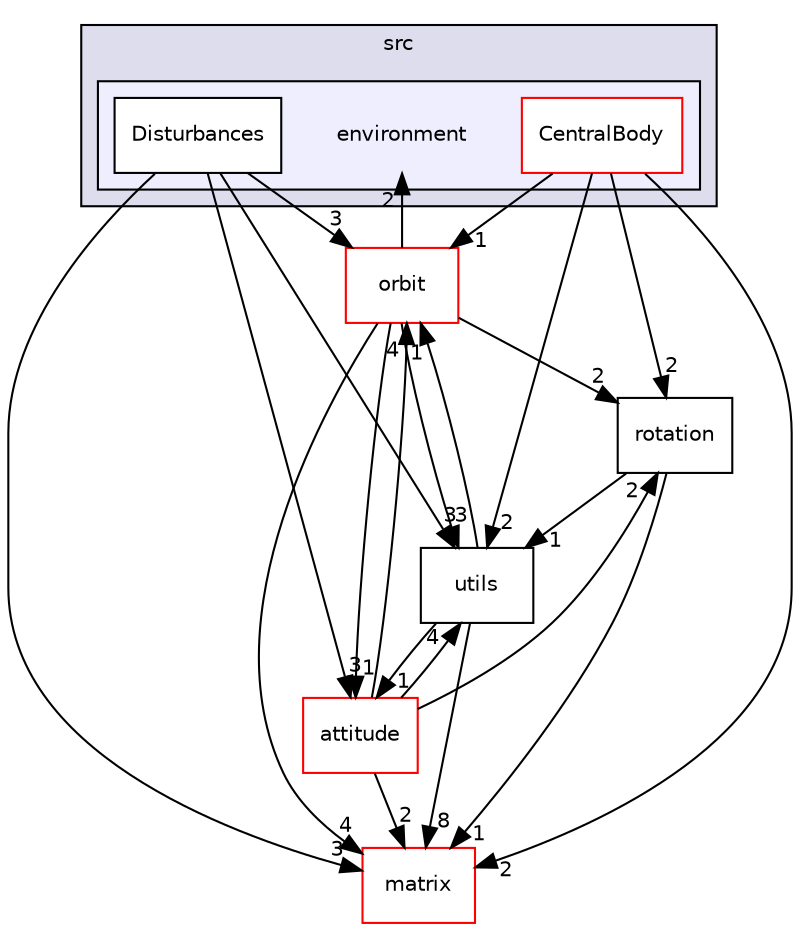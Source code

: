 digraph "environment" {
  compound=true
  node [ fontsize="10", fontname="Helvetica"];
  edge [ labelfontsize="10", labelfontname="Helvetica"];
  subgraph clusterdir_68267d1309a1af8e8297ef4c3efbcdba {
    graph [ bgcolor="#ddddee", pencolor="black", label="src" fontname="Helvetica", fontsize="10", URL="dir_68267d1309a1af8e8297ef4c3efbcdba.html"]
  subgraph clusterdir_88013743cf0a19a9971b3b941e88bf54 {
    graph [ bgcolor="#eeeeff", pencolor="black", label="" URL="dir_88013743cf0a19a9971b3b941e88bf54.html"];
    dir_88013743cf0a19a9971b3b941e88bf54 [shape=plaintext label="environment"];
    dir_8cdd270684973aa78e1c3b0c83778912 [shape=box label="CentralBody" color="red" fillcolor="white" style="filled" URL="dir_8cdd270684973aa78e1c3b0c83778912.html"];
    dir_919b19a47b05518f77c25d870e9e25ca [shape=box label="Disturbances" color="black" fillcolor="white" style="filled" URL="dir_919b19a47b05518f77c25d870e9e25ca.html"];
  }
  }
  dir_392744e470e3e5dbf93993e14232aa19 [shape=box label="orbit" fillcolor="white" style="filled" color="red" URL="dir_392744e470e3e5dbf93993e14232aa19.html"];
  dir_fa38dfbf581c89d494fbf1d870e4dc9f [shape=box label="rotation" URL="dir_fa38dfbf581c89d494fbf1d870e4dc9f.html"];
  dir_40d7732de2983c682bb99d86585a563c [shape=box label="matrix" fillcolor="white" style="filled" color="red" URL="dir_40d7732de2983c682bb99d86585a563c.html"];
  dir_c55b91a86a3413cc678b3a37c553022c [shape=box label="attitude" fillcolor="white" style="filled" color="red" URL="dir_c55b91a86a3413cc678b3a37c553022c.html"];
  dir_313caf1132e152dd9b58bea13a4052ca [shape=box label="utils" URL="dir_313caf1132e152dd9b58bea13a4052ca.html"];
  dir_919b19a47b05518f77c25d870e9e25ca->dir_392744e470e3e5dbf93993e14232aa19 [headlabel="3", labeldistance=1.5 headhref="dir_000012_000013.html"];
  dir_919b19a47b05518f77c25d870e9e25ca->dir_40d7732de2983c682bb99d86585a563c [headlabel="3", labeldistance=1.5 headhref="dir_000012_000002.html"];
  dir_919b19a47b05518f77c25d870e9e25ca->dir_c55b91a86a3413cc678b3a37c553022c [headlabel="3", labeldistance=1.5 headhref="dir_000012_000004.html"];
  dir_919b19a47b05518f77c25d870e9e25ca->dir_313caf1132e152dd9b58bea13a4052ca [headlabel="3", labeldistance=1.5 headhref="dir_000012_000011.html"];
  dir_392744e470e3e5dbf93993e14232aa19->dir_fa38dfbf581c89d494fbf1d870e4dc9f [headlabel="2", labeldistance=1.5 headhref="dir_000013_000019.html"];
  dir_392744e470e3e5dbf93993e14232aa19->dir_40d7732de2983c682bb99d86585a563c [headlabel="4", labeldistance=1.5 headhref="dir_000013_000002.html"];
  dir_392744e470e3e5dbf93993e14232aa19->dir_88013743cf0a19a9971b3b941e88bf54 [headlabel="2", labeldistance=1.5 headhref="dir_000013_000009.html"];
  dir_392744e470e3e5dbf93993e14232aa19->dir_c55b91a86a3413cc678b3a37c553022c [headlabel="1", labeldistance=1.5 headhref="dir_000013_000004.html"];
  dir_392744e470e3e5dbf93993e14232aa19->dir_313caf1132e152dd9b58bea13a4052ca [headlabel="3", labeldistance=1.5 headhref="dir_000013_000011.html"];
  dir_fa38dfbf581c89d494fbf1d870e4dc9f->dir_40d7732de2983c682bb99d86585a563c [headlabel="1", labeldistance=1.5 headhref="dir_000019_000002.html"];
  dir_fa38dfbf581c89d494fbf1d870e4dc9f->dir_313caf1132e152dd9b58bea13a4052ca [headlabel="1", labeldistance=1.5 headhref="dir_000019_000011.html"];
  dir_8cdd270684973aa78e1c3b0c83778912->dir_392744e470e3e5dbf93993e14232aa19 [headlabel="1", labeldistance=1.5 headhref="dir_000010_000013.html"];
  dir_8cdd270684973aa78e1c3b0c83778912->dir_fa38dfbf581c89d494fbf1d870e4dc9f [headlabel="2", labeldistance=1.5 headhref="dir_000010_000019.html"];
  dir_8cdd270684973aa78e1c3b0c83778912->dir_40d7732de2983c682bb99d86585a563c [headlabel="2", labeldistance=1.5 headhref="dir_000010_000002.html"];
  dir_8cdd270684973aa78e1c3b0c83778912->dir_313caf1132e152dd9b58bea13a4052ca [headlabel="2", labeldistance=1.5 headhref="dir_000010_000011.html"];
  dir_c55b91a86a3413cc678b3a37c553022c->dir_392744e470e3e5dbf93993e14232aa19 [headlabel="4", labeldistance=1.5 headhref="dir_000004_000013.html"];
  dir_c55b91a86a3413cc678b3a37c553022c->dir_fa38dfbf581c89d494fbf1d870e4dc9f [headlabel="2", labeldistance=1.5 headhref="dir_000004_000019.html"];
  dir_c55b91a86a3413cc678b3a37c553022c->dir_40d7732de2983c682bb99d86585a563c [headlabel="2", labeldistance=1.5 headhref="dir_000004_000002.html"];
  dir_c55b91a86a3413cc678b3a37c553022c->dir_313caf1132e152dd9b58bea13a4052ca [headlabel="4", labeldistance=1.5 headhref="dir_000004_000011.html"];
  dir_313caf1132e152dd9b58bea13a4052ca->dir_392744e470e3e5dbf93993e14232aa19 [headlabel="1", labeldistance=1.5 headhref="dir_000011_000013.html"];
  dir_313caf1132e152dd9b58bea13a4052ca->dir_40d7732de2983c682bb99d86585a563c [headlabel="8", labeldistance=1.5 headhref="dir_000011_000002.html"];
  dir_313caf1132e152dd9b58bea13a4052ca->dir_c55b91a86a3413cc678b3a37c553022c [headlabel="1", labeldistance=1.5 headhref="dir_000011_000004.html"];
}
